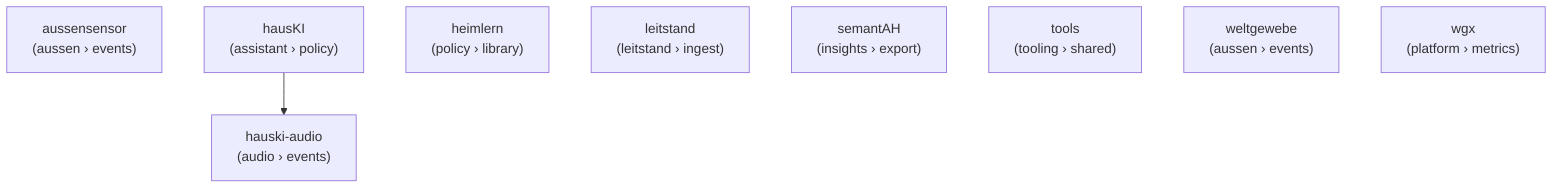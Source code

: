 %% Org dependency graph
%% Generated by scripts/generate_org_assets.py; do not edit manually.
graph TD
    aussensensor["aussensensor\n(aussen › events)"]
    hausKI["hausKI\n(assistant › policy)"]
    hauski_audio["hauski-audio\n(audio › events)"]
    heimlern["heimlern\n(policy › library)"]
    leitstand["leitstand\n(leitstand › ingest)"]
    semantAH["semantAH\n(insights › export)"]
    tools["tools\n(tooling › shared)"]
    weltgewebe["weltgewebe\n(aussen › events)"]
    wgx["wgx\n(platform › metrics)"]
    hausKI --> hauski_audio